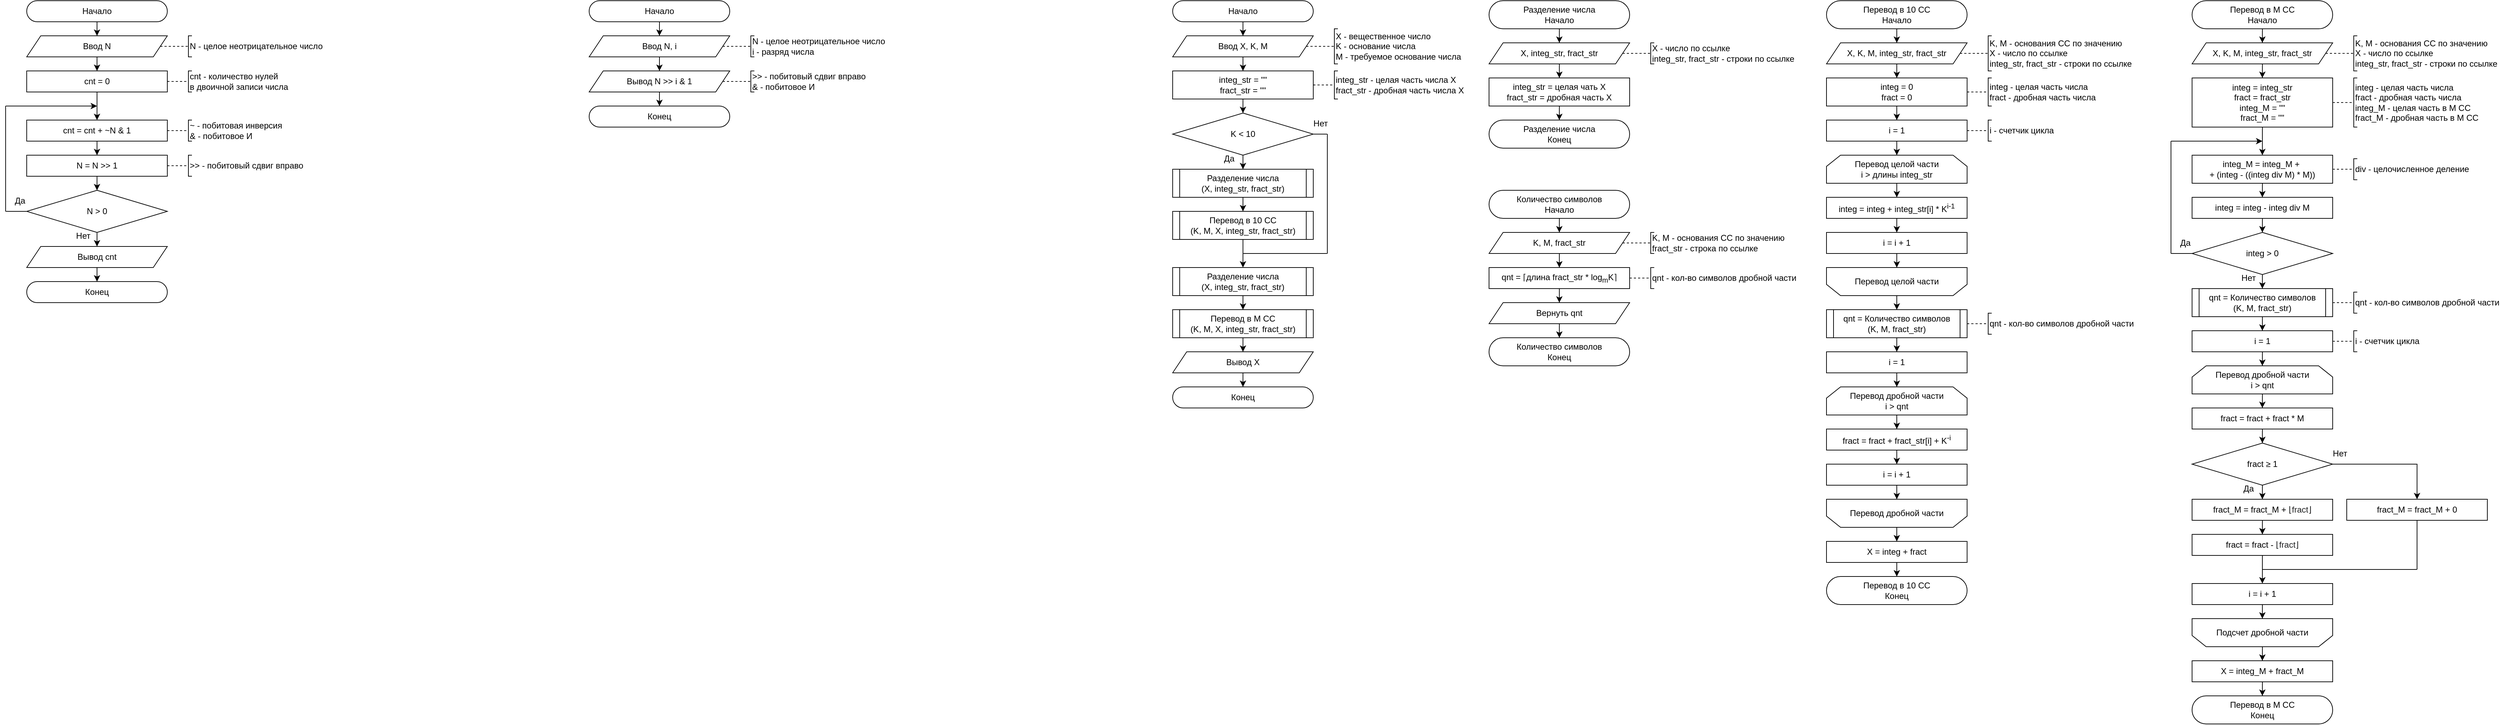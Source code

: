 <mxfile version="24.7.17">
  <diagram name="Страница — 1" id="0r-uDWj5naFaBMZrY44w">
    <mxGraphModel dx="2049" dy="1263" grid="1" gridSize="10" guides="1" tooltips="1" connect="1" arrows="1" fold="1" page="1" pageScale="1" pageWidth="827" pageHeight="1169" math="0" shadow="0">
      <root>
        <mxCell id="0" />
        <mxCell id="1" parent="0" />
        <mxCell id="0PIYKsvlpcpMkLUF_DrQ-5" style="edgeStyle=orthogonalEdgeStyle;rounded=0;orthogonalLoop=1;jettySize=auto;html=1;" parent="1" source="0PIYKsvlpcpMkLUF_DrQ-3" target="0PIYKsvlpcpMkLUF_DrQ-4" edge="1">
          <mxGeometry relative="1" as="geometry" />
        </mxCell>
        <mxCell id="0PIYKsvlpcpMkLUF_DrQ-3" value="Начало" style="rounded=1;whiteSpace=wrap;html=1;arcSize=50;" parent="1" vertex="1">
          <mxGeometry x="40" y="10" width="200" height="30" as="geometry" />
        </mxCell>
        <mxCell id="0PIYKsvlpcpMkLUF_DrQ-9" style="edgeStyle=orthogonalEdgeStyle;rounded=0;orthogonalLoop=1;jettySize=auto;html=1;" parent="1" source="0PIYKsvlpcpMkLUF_DrQ-4" target="0PIYKsvlpcpMkLUF_DrQ-8" edge="1">
          <mxGeometry relative="1" as="geometry" />
        </mxCell>
        <mxCell id="0PIYKsvlpcpMkLUF_DrQ-4" value="Ввод N" style="shape=parallelogram;perimeter=parallelogramPerimeter;whiteSpace=wrap;html=1;fixedSize=1;" parent="1" vertex="1">
          <mxGeometry x="40" y="60" width="200" height="30" as="geometry" />
        </mxCell>
        <mxCell id="0PIYKsvlpcpMkLUF_DrQ-6" value="N - целое неотрицательное число" style="strokeWidth=1;html=1;shape=mxgraph.flowchart.annotation_1;align=left;pointerEvents=1;" parent="1" vertex="1">
          <mxGeometry x="270" y="60" width="5" height="30" as="geometry" />
        </mxCell>
        <mxCell id="0PIYKsvlpcpMkLUF_DrQ-7" value="" style="endArrow=none;html=1;rounded=0;entryX=0;entryY=0.5;entryDx=0;entryDy=0;entryPerimeter=0;exitX=1;exitY=0.5;exitDx=0;exitDy=0;dashed=1;" parent="1" source="0PIYKsvlpcpMkLUF_DrQ-4" target="0PIYKsvlpcpMkLUF_DrQ-6" edge="1">
          <mxGeometry width="50" height="50" relative="1" as="geometry">
            <mxPoint x="240" y="75" as="sourcePoint" />
            <mxPoint x="320" y="65" as="targetPoint" />
          </mxGeometry>
        </mxCell>
        <mxCell id="0PIYKsvlpcpMkLUF_DrQ-13" style="edgeStyle=orthogonalEdgeStyle;rounded=0;orthogonalLoop=1;jettySize=auto;html=1;" parent="1" source="0PIYKsvlpcpMkLUF_DrQ-8" target="0PIYKsvlpcpMkLUF_DrQ-12" edge="1">
          <mxGeometry relative="1" as="geometry" />
        </mxCell>
        <mxCell id="0PIYKsvlpcpMkLUF_DrQ-8" value="cnt = 0" style="rounded=0;whiteSpace=wrap;html=1;" parent="1" vertex="1">
          <mxGeometry x="40" y="110" width="200" height="30" as="geometry" />
        </mxCell>
        <mxCell id="0PIYKsvlpcpMkLUF_DrQ-10" value="cnt - количество нулей&lt;div&gt;&lt;span style=&quot;background-color: initial;&quot;&gt;в&amp;nbsp;&lt;/span&gt;&lt;span style=&quot;background-color: initial;&quot;&gt;двоичной записи числа&lt;/span&gt;&lt;/div&gt;" style="strokeWidth=1;html=1;shape=mxgraph.flowchart.annotation_1;align=left;pointerEvents=1;" parent="1" vertex="1">
          <mxGeometry x="270" y="110" width="5" height="30" as="geometry" />
        </mxCell>
        <mxCell id="0PIYKsvlpcpMkLUF_DrQ-11" value="" style="endArrow=none;html=1;rounded=0;entryX=0;entryY=0.5;entryDx=0;entryDy=0;entryPerimeter=0;exitX=1;exitY=0.5;exitDx=0;exitDy=0;dashed=1;" parent="1" target="0PIYKsvlpcpMkLUF_DrQ-10" edge="1">
          <mxGeometry width="50" height="50" relative="1" as="geometry">
            <mxPoint x="240" y="125" as="sourcePoint" />
            <mxPoint x="320" y="115" as="targetPoint" />
          </mxGeometry>
        </mxCell>
        <mxCell id="0PIYKsvlpcpMkLUF_DrQ-15" style="edgeStyle=orthogonalEdgeStyle;rounded=0;orthogonalLoop=1;jettySize=auto;html=1;" parent="1" source="0PIYKsvlpcpMkLUF_DrQ-12" target="0PIYKsvlpcpMkLUF_DrQ-14" edge="1">
          <mxGeometry relative="1" as="geometry" />
        </mxCell>
        <mxCell id="0PIYKsvlpcpMkLUF_DrQ-12" value="cnt = cnt + ~N &amp;amp; 1" style="rounded=0;whiteSpace=wrap;html=1;" parent="1" vertex="1">
          <mxGeometry x="40" y="180" width="200" height="30" as="geometry" />
        </mxCell>
        <mxCell id="0PIYKsvlpcpMkLUF_DrQ-17" style="edgeStyle=orthogonalEdgeStyle;rounded=0;orthogonalLoop=1;jettySize=auto;html=1;" parent="1" source="0PIYKsvlpcpMkLUF_DrQ-14" target="0PIYKsvlpcpMkLUF_DrQ-16" edge="1">
          <mxGeometry relative="1" as="geometry" />
        </mxCell>
        <mxCell id="0PIYKsvlpcpMkLUF_DrQ-14" value="N = N &amp;gt;&amp;gt; 1" style="rounded=0;whiteSpace=wrap;html=1;" parent="1" vertex="1">
          <mxGeometry x="40" y="230" width="200" height="30" as="geometry" />
        </mxCell>
        <mxCell id="0PIYKsvlpcpMkLUF_DrQ-24" style="edgeStyle=orthogonalEdgeStyle;rounded=0;orthogonalLoop=1;jettySize=auto;html=1;" parent="1" source="0PIYKsvlpcpMkLUF_DrQ-16" target="0PIYKsvlpcpMkLUF_DrQ-22" edge="1">
          <mxGeometry relative="1" as="geometry" />
        </mxCell>
        <mxCell id="0PIYKsvlpcpMkLUF_DrQ-16" value="N &amp;gt; 0" style="rhombus;whiteSpace=wrap;html=1;" parent="1" vertex="1">
          <mxGeometry x="40" y="280" width="200" height="60" as="geometry" />
        </mxCell>
        <mxCell id="0PIYKsvlpcpMkLUF_DrQ-18" value="~ - побитовая инверсия&lt;div&gt;&amp;amp; - побитовое И&lt;/div&gt;" style="strokeWidth=1;html=1;shape=mxgraph.flowchart.annotation_1;align=left;pointerEvents=1;" parent="1" vertex="1">
          <mxGeometry x="270" y="180" width="5" height="30" as="geometry" />
        </mxCell>
        <mxCell id="0PIYKsvlpcpMkLUF_DrQ-19" value="" style="endArrow=none;html=1;rounded=0;entryX=0;entryY=0.5;entryDx=0;entryDy=0;entryPerimeter=0;exitX=1;exitY=0.5;exitDx=0;exitDy=0;dashed=1;" parent="1" target="0PIYKsvlpcpMkLUF_DrQ-18" edge="1">
          <mxGeometry width="50" height="50" relative="1" as="geometry">
            <mxPoint x="240" y="195" as="sourcePoint" />
            <mxPoint x="320" y="185" as="targetPoint" />
          </mxGeometry>
        </mxCell>
        <mxCell id="0PIYKsvlpcpMkLUF_DrQ-20" value="&amp;gt;&amp;gt; - побитовый сдвиг вправо" style="strokeWidth=1;html=1;shape=mxgraph.flowchart.annotation_1;align=left;pointerEvents=1;" parent="1" vertex="1">
          <mxGeometry x="270" y="230" width="5" height="30" as="geometry" />
        </mxCell>
        <mxCell id="0PIYKsvlpcpMkLUF_DrQ-21" value="" style="endArrow=none;html=1;rounded=0;entryX=0;entryY=0.5;entryDx=0;entryDy=0;entryPerimeter=0;exitX=1;exitY=0.5;exitDx=0;exitDy=0;dashed=1;" parent="1" target="0PIYKsvlpcpMkLUF_DrQ-20" edge="1">
          <mxGeometry width="50" height="50" relative="1" as="geometry">
            <mxPoint x="240" y="245" as="sourcePoint" />
            <mxPoint x="320" y="235" as="targetPoint" />
          </mxGeometry>
        </mxCell>
        <mxCell id="0PIYKsvlpcpMkLUF_DrQ-31" style="edgeStyle=orthogonalEdgeStyle;rounded=0;orthogonalLoop=1;jettySize=auto;html=1;" parent="1" source="0PIYKsvlpcpMkLUF_DrQ-22" target="0PIYKsvlpcpMkLUF_DrQ-30" edge="1">
          <mxGeometry relative="1" as="geometry" />
        </mxCell>
        <mxCell id="0PIYKsvlpcpMkLUF_DrQ-22" value="Вывод cnt" style="shape=parallelogram;perimeter=parallelogramPerimeter;whiteSpace=wrap;html=1;fixedSize=1;" parent="1" vertex="1">
          <mxGeometry x="40" y="360" width="200" height="30" as="geometry" />
        </mxCell>
        <mxCell id="0PIYKsvlpcpMkLUF_DrQ-25" value="" style="endArrow=none;html=1;rounded=0;exitX=0;exitY=0.5;exitDx=0;exitDy=0;" parent="1" source="0PIYKsvlpcpMkLUF_DrQ-16" edge="1">
          <mxGeometry width="50" height="50" relative="1" as="geometry">
            <mxPoint x="70" y="360" as="sourcePoint" />
            <mxPoint x="10" y="310" as="targetPoint" />
          </mxGeometry>
        </mxCell>
        <mxCell id="0PIYKsvlpcpMkLUF_DrQ-26" value="" style="endArrow=none;html=1;rounded=0;" parent="1" edge="1">
          <mxGeometry width="50" height="50" relative="1" as="geometry">
            <mxPoint x="10" y="310" as="sourcePoint" />
            <mxPoint x="10" y="160" as="targetPoint" />
          </mxGeometry>
        </mxCell>
        <mxCell id="0PIYKsvlpcpMkLUF_DrQ-27" value="" style="endArrow=classic;html=1;rounded=0;endFill=1;" parent="1" edge="1">
          <mxGeometry width="50" height="50" relative="1" as="geometry">
            <mxPoint x="10" y="160" as="sourcePoint" />
            <mxPoint x="140" y="160" as="targetPoint" />
          </mxGeometry>
        </mxCell>
        <mxCell id="0PIYKsvlpcpMkLUF_DrQ-28" value="Да" style="text;html=1;align=center;verticalAlign=middle;resizable=0;points=[];autosize=1;strokeColor=none;fillColor=none;" parent="1" vertex="1">
          <mxGeometry x="10" y="280" width="40" height="30" as="geometry" />
        </mxCell>
        <mxCell id="0PIYKsvlpcpMkLUF_DrQ-29" value="Нет" style="text;html=1;align=center;verticalAlign=middle;resizable=0;points=[];autosize=1;strokeColor=none;fillColor=none;" parent="1" vertex="1">
          <mxGeometry x="100" y="330" width="40" height="30" as="geometry" />
        </mxCell>
        <mxCell id="0PIYKsvlpcpMkLUF_DrQ-30" value="Конец" style="rounded=1;whiteSpace=wrap;html=1;arcSize=50;" parent="1" vertex="1">
          <mxGeometry x="40" y="410" width="200" height="30" as="geometry" />
        </mxCell>
        <mxCell id="0PIYKsvlpcpMkLUF_DrQ-34" style="edgeStyle=orthogonalEdgeStyle;rounded=0;orthogonalLoop=1;jettySize=auto;html=1;" parent="1" source="0PIYKsvlpcpMkLUF_DrQ-32" target="0PIYKsvlpcpMkLUF_DrQ-33" edge="1">
          <mxGeometry relative="1" as="geometry" />
        </mxCell>
        <mxCell id="0PIYKsvlpcpMkLUF_DrQ-32" value="Начало" style="rounded=1;whiteSpace=wrap;html=1;arcSize=50;" parent="1" vertex="1">
          <mxGeometry x="840" y="10" width="200" height="30" as="geometry" />
        </mxCell>
        <mxCell id="0PIYKsvlpcpMkLUF_DrQ-38" style="edgeStyle=orthogonalEdgeStyle;rounded=0;orthogonalLoop=1;jettySize=auto;html=1;" parent="1" source="0PIYKsvlpcpMkLUF_DrQ-33" target="0PIYKsvlpcpMkLUF_DrQ-37" edge="1">
          <mxGeometry relative="1" as="geometry" />
        </mxCell>
        <mxCell id="0PIYKsvlpcpMkLUF_DrQ-33" value="Ввод N, i" style="shape=parallelogram;perimeter=parallelogramPerimeter;whiteSpace=wrap;html=1;fixedSize=1;" parent="1" vertex="1">
          <mxGeometry x="840" y="60" width="200" height="30" as="geometry" />
        </mxCell>
        <mxCell id="0PIYKsvlpcpMkLUF_DrQ-35" value="N - целое неотрицательное число&lt;div&gt;i - разряд числа&lt;/div&gt;" style="strokeWidth=1;html=1;shape=mxgraph.flowchart.annotation_1;align=left;pointerEvents=1;" parent="1" vertex="1">
          <mxGeometry x="1070" y="60" width="5" height="30" as="geometry" />
        </mxCell>
        <mxCell id="0PIYKsvlpcpMkLUF_DrQ-36" value="" style="endArrow=none;html=1;rounded=0;entryX=0;entryY=0.5;entryDx=0;entryDy=0;entryPerimeter=0;exitX=1;exitY=0.5;exitDx=0;exitDy=0;dashed=1;" parent="1" source="0PIYKsvlpcpMkLUF_DrQ-33" target="0PIYKsvlpcpMkLUF_DrQ-35" edge="1">
          <mxGeometry width="50" height="50" relative="1" as="geometry">
            <mxPoint x="1040" y="75" as="sourcePoint" />
            <mxPoint x="1120" y="65" as="targetPoint" />
          </mxGeometry>
        </mxCell>
        <mxCell id="0PIYKsvlpcpMkLUF_DrQ-42" style="edgeStyle=orthogonalEdgeStyle;rounded=0;orthogonalLoop=1;jettySize=auto;html=1;" parent="1" source="0PIYKsvlpcpMkLUF_DrQ-37" target="0PIYKsvlpcpMkLUF_DrQ-41" edge="1">
          <mxGeometry relative="1" as="geometry" />
        </mxCell>
        <mxCell id="0PIYKsvlpcpMkLUF_DrQ-37" value="Вывод N &amp;gt;&amp;gt; i &amp;amp; 1" style="shape=parallelogram;perimeter=parallelogramPerimeter;whiteSpace=wrap;html=1;fixedSize=1;" parent="1" vertex="1">
          <mxGeometry x="840" y="110" width="200" height="30" as="geometry" />
        </mxCell>
        <mxCell id="0PIYKsvlpcpMkLUF_DrQ-39" value="&amp;gt;&amp;gt; - побитовый сдвиг вправо&lt;div&gt;&amp;amp; - побитовое И&lt;/div&gt;" style="strokeWidth=1;html=1;shape=mxgraph.flowchart.annotation_1;align=left;pointerEvents=1;" parent="1" vertex="1">
          <mxGeometry x="1070" y="110" width="5" height="30" as="geometry" />
        </mxCell>
        <mxCell id="0PIYKsvlpcpMkLUF_DrQ-40" value="" style="endArrow=none;html=1;rounded=0;entryX=0;entryY=0.5;entryDx=0;entryDy=0;entryPerimeter=0;exitX=1;exitY=0.5;exitDx=0;exitDy=0;dashed=1;" parent="1" source="0PIYKsvlpcpMkLUF_DrQ-37" target="0PIYKsvlpcpMkLUF_DrQ-39" edge="1">
          <mxGeometry width="50" height="50" relative="1" as="geometry">
            <mxPoint x="1040" y="125" as="sourcePoint" />
            <mxPoint x="1120" y="115" as="targetPoint" />
          </mxGeometry>
        </mxCell>
        <mxCell id="0PIYKsvlpcpMkLUF_DrQ-41" value="Конец" style="rounded=1;whiteSpace=wrap;html=1;arcSize=50;" parent="1" vertex="1">
          <mxGeometry x="840" y="160" width="200" height="30" as="geometry" />
        </mxCell>
        <mxCell id="QRgRdvfumDXeCR43OANY-4" style="edgeStyle=orthogonalEdgeStyle;rounded=0;orthogonalLoop=1;jettySize=auto;html=1;" parent="1" source="QRgRdvfumDXeCR43OANY-2" target="QRgRdvfumDXeCR43OANY-3" edge="1">
          <mxGeometry relative="1" as="geometry" />
        </mxCell>
        <mxCell id="QRgRdvfumDXeCR43OANY-2" value="Начало" style="rounded=1;whiteSpace=wrap;html=1;arcSize=50;" parent="1" vertex="1">
          <mxGeometry x="1670" y="10" width="200" height="30" as="geometry" />
        </mxCell>
        <mxCell id="7eaYVUBLgW3-KrbZc2Iw-20" style="edgeStyle=orthogonalEdgeStyle;rounded=0;orthogonalLoop=1;jettySize=auto;html=1;" parent="1" source="QRgRdvfumDXeCR43OANY-3" target="7eaYVUBLgW3-KrbZc2Iw-18" edge="1">
          <mxGeometry relative="1" as="geometry" />
        </mxCell>
        <mxCell id="QRgRdvfumDXeCR43OANY-3" value="Ввод X, K, M" style="shape=parallelogram;perimeter=parallelogramPerimeter;whiteSpace=wrap;html=1;fixedSize=1;" parent="1" vertex="1">
          <mxGeometry x="1670" y="60" width="200" height="30" as="geometry" />
        </mxCell>
        <mxCell id="QRgRdvfumDXeCR43OANY-5" value="X - вещественное число&lt;div&gt;K - основание числа&lt;/div&gt;&lt;div&gt;M - требуемое основание числа&lt;/div&gt;" style="strokeWidth=1;html=1;shape=mxgraph.flowchart.annotation_1;align=left;pointerEvents=1;" parent="1" vertex="1">
          <mxGeometry x="1900" y="50" width="5" height="50" as="geometry" />
        </mxCell>
        <mxCell id="QRgRdvfumDXeCR43OANY-6" value="" style="endArrow=none;html=1;rounded=0;entryX=0;entryY=0.5;entryDx=0;entryDy=0;entryPerimeter=0;dashed=1;" parent="1" source="QRgRdvfumDXeCR43OANY-3" target="QRgRdvfumDXeCR43OANY-5" edge="1">
          <mxGeometry width="50" height="50" relative="1" as="geometry">
            <mxPoint x="1870" y="75" as="sourcePoint" />
            <mxPoint x="1950" y="65" as="targetPoint" />
          </mxGeometry>
        </mxCell>
        <mxCell id="7eaYVUBLgW3-KrbZc2Iw-4" style="edgeStyle=orthogonalEdgeStyle;rounded=0;orthogonalLoop=1;jettySize=auto;html=1;" parent="1" source="7eaYVUBLgW3-KrbZc2Iw-1" target="7eaYVUBLgW3-KrbZc2Iw-2" edge="1">
          <mxGeometry relative="1" as="geometry" />
        </mxCell>
        <mxCell id="7eaYVUBLgW3-KrbZc2Iw-1" value="&lt;div&gt;Разделение числа&lt;/div&gt;Начало" style="rounded=1;whiteSpace=wrap;html=1;arcSize=50;" parent="1" vertex="1">
          <mxGeometry x="2120" y="10" width="200" height="40" as="geometry" />
        </mxCell>
        <mxCell id="7eaYVUBLgW3-KrbZc2Iw-8" style="edgeStyle=orthogonalEdgeStyle;rounded=0;orthogonalLoop=1;jettySize=auto;html=1;" parent="1" source="7eaYVUBLgW3-KrbZc2Iw-2" target="7eaYVUBLgW3-KrbZc2Iw-7" edge="1">
          <mxGeometry relative="1" as="geometry" />
        </mxCell>
        <mxCell id="7eaYVUBLgW3-KrbZc2Iw-2" value="X, integ_str, fract_str" style="shape=parallelogram;perimeter=parallelogramPerimeter;whiteSpace=wrap;html=1;fixedSize=1;" parent="1" vertex="1">
          <mxGeometry x="2120" y="70" width="200" height="30" as="geometry" />
        </mxCell>
        <mxCell id="7eaYVUBLgW3-KrbZc2Iw-5" value="X - число по ссылке&amp;nbsp;&lt;div&gt;integ_str, fract_str - строки по ссылке&lt;/div&gt;" style="strokeWidth=1;html=1;shape=mxgraph.flowchart.annotation_1;align=left;pointerEvents=1;" parent="1" vertex="1">
          <mxGeometry x="2350" y="70" width="5" height="30" as="geometry" />
        </mxCell>
        <mxCell id="7eaYVUBLgW3-KrbZc2Iw-6" value="" style="endArrow=none;html=1;rounded=0;entryX=0;entryY=0.5;entryDx=0;entryDy=0;entryPerimeter=0;dashed=1;" parent="1" source="7eaYVUBLgW3-KrbZc2Iw-2" target="7eaYVUBLgW3-KrbZc2Iw-5" edge="1">
          <mxGeometry width="50" height="50" relative="1" as="geometry">
            <mxPoint x="2320" y="85" as="sourcePoint" />
            <mxPoint x="2400" y="75" as="targetPoint" />
          </mxGeometry>
        </mxCell>
        <mxCell id="7eaYVUBLgW3-KrbZc2Iw-10" style="edgeStyle=orthogonalEdgeStyle;rounded=0;orthogonalLoop=1;jettySize=auto;html=1;" parent="1" source="7eaYVUBLgW3-KrbZc2Iw-7" target="7eaYVUBLgW3-KrbZc2Iw-9" edge="1">
          <mxGeometry relative="1" as="geometry" />
        </mxCell>
        <mxCell id="7eaYVUBLgW3-KrbZc2Iw-7" value="integ_str = целая чать X&lt;div&gt;fract_str = дробная часть X&lt;/div&gt;" style="rounded=0;whiteSpace=wrap;html=1;" parent="1" vertex="1">
          <mxGeometry x="2120" y="120" width="200" height="40" as="geometry" />
        </mxCell>
        <mxCell id="7eaYVUBLgW3-KrbZc2Iw-9" value="&lt;div&gt;Разделение числа&lt;/div&gt;Конец" style="rounded=1;whiteSpace=wrap;html=1;arcSize=50;" parent="1" vertex="1">
          <mxGeometry x="2120" y="180" width="200" height="40" as="geometry" />
        </mxCell>
        <mxCell id="7eaYVUBLgW3-KrbZc2Iw-14" style="edgeStyle=orthogonalEdgeStyle;rounded=0;orthogonalLoop=1;jettySize=auto;html=1;" parent="1" source="7eaYVUBLgW3-KrbZc2Iw-11" target="7eaYVUBLgW3-KrbZc2Iw-13" edge="1">
          <mxGeometry relative="1" as="geometry" />
        </mxCell>
        <mxCell id="7eaYVUBLgW3-KrbZc2Iw-11" value="K &amp;lt; 10" style="rhombus;whiteSpace=wrap;html=1;" parent="1" vertex="1">
          <mxGeometry x="1670" y="170" width="200" height="60" as="geometry" />
        </mxCell>
        <mxCell id="7eaYVUBLgW3-KrbZc2Iw-31" style="edgeStyle=orthogonalEdgeStyle;rounded=0;orthogonalLoop=1;jettySize=auto;html=1;" parent="1" source="7eaYVUBLgW3-KrbZc2Iw-13" target="7eaYVUBLgW3-KrbZc2Iw-28" edge="1">
          <mxGeometry relative="1" as="geometry" />
        </mxCell>
        <mxCell id="7eaYVUBLgW3-KrbZc2Iw-13" value="Разделение числа&lt;div&gt;(X, integ_str, fract_str)&lt;/div&gt;" style="rounded=0;whiteSpace=wrap;html=1;" parent="1" vertex="1">
          <mxGeometry x="1670" y="250" width="200" height="40" as="geometry" />
        </mxCell>
        <mxCell id="7eaYVUBLgW3-KrbZc2Iw-15" value="Да" style="text;html=1;align=center;verticalAlign=middle;resizable=0;points=[];autosize=1;strokeColor=none;fillColor=none;" parent="1" vertex="1">
          <mxGeometry x="1730" y="220" width="40" height="30" as="geometry" />
        </mxCell>
        <mxCell id="7eaYVUBLgW3-KrbZc2Iw-16" value="" style="endArrow=none;html=1;rounded=0;entryX=0.051;entryY=0.009;entryDx=0;entryDy=0;entryPerimeter=0;exitX=0.051;exitY=1.011;exitDx=0;exitDy=0;exitPerimeter=0;" parent="1" edge="1">
          <mxGeometry width="50" height="50" relative="1" as="geometry">
            <mxPoint x="1680" y="290" as="sourcePoint" />
            <mxPoint x="1680" y="250" as="targetPoint" />
          </mxGeometry>
        </mxCell>
        <mxCell id="7eaYVUBLgW3-KrbZc2Iw-17" value="" style="endArrow=none;html=1;rounded=0;entryX=0.051;entryY=0.009;entryDx=0;entryDy=0;entryPerimeter=0;exitX=0.051;exitY=1.011;exitDx=0;exitDy=0;exitPerimeter=0;" parent="1" edge="1">
          <mxGeometry width="50" height="50" relative="1" as="geometry">
            <mxPoint x="1860" y="290" as="sourcePoint" />
            <mxPoint x="1860" y="250" as="targetPoint" />
          </mxGeometry>
        </mxCell>
        <mxCell id="7eaYVUBLgW3-KrbZc2Iw-19" style="edgeStyle=orthogonalEdgeStyle;rounded=0;orthogonalLoop=1;jettySize=auto;html=1;" parent="1" source="7eaYVUBLgW3-KrbZc2Iw-18" target="7eaYVUBLgW3-KrbZc2Iw-11" edge="1">
          <mxGeometry relative="1" as="geometry" />
        </mxCell>
        <mxCell id="7eaYVUBLgW3-KrbZc2Iw-18" value="integ_str = &quot;&quot;&lt;div&gt;fract_str = &quot;&quot;&lt;/div&gt;" style="rounded=0;whiteSpace=wrap;html=1;" parent="1" vertex="1">
          <mxGeometry x="1670" y="110" width="200" height="40" as="geometry" />
        </mxCell>
        <mxCell id="7eaYVUBLgW3-KrbZc2Iw-21" value="integ_str - целая часть числа X&lt;div&gt;fract_str - дробная часть числа X&lt;/div&gt;" style="strokeWidth=1;html=1;shape=mxgraph.flowchart.annotation_1;align=left;pointerEvents=1;" parent="1" vertex="1">
          <mxGeometry x="1900" y="110" width="5" height="40" as="geometry" />
        </mxCell>
        <mxCell id="7eaYVUBLgW3-KrbZc2Iw-22" value="" style="endArrow=none;html=1;rounded=0;entryX=0;entryY=0.5;entryDx=0;entryDy=0;entryPerimeter=0;exitX=1;exitY=0.5;exitDx=0;exitDy=0;dashed=1;" parent="1" target="7eaYVUBLgW3-KrbZc2Iw-21" edge="1">
          <mxGeometry width="50" height="50" relative="1" as="geometry">
            <mxPoint x="1870" y="130" as="sourcePoint" />
            <mxPoint x="1950" y="120" as="targetPoint" />
          </mxGeometry>
        </mxCell>
        <mxCell id="7eaYVUBLgW3-KrbZc2Iw-42" style="edgeStyle=orthogonalEdgeStyle;rounded=0;orthogonalLoop=1;jettySize=auto;html=1;" parent="1" source="7eaYVUBLgW3-KrbZc2Iw-28" target="7eaYVUBLgW3-KrbZc2Iw-36" edge="1">
          <mxGeometry relative="1" as="geometry" />
        </mxCell>
        <mxCell id="7eaYVUBLgW3-KrbZc2Iw-28" value="Перевод в 10 СС&lt;div&gt;(K, M, X, integ_str, fract_str)&lt;/div&gt;" style="rounded=0;whiteSpace=wrap;html=1;" parent="1" vertex="1">
          <mxGeometry x="1670" y="310" width="200" height="40" as="geometry" />
        </mxCell>
        <mxCell id="7eaYVUBLgW3-KrbZc2Iw-29" value="" style="endArrow=none;html=1;rounded=0;entryX=0.051;entryY=0.009;entryDx=0;entryDy=0;entryPerimeter=0;exitX=0.051;exitY=1.011;exitDx=0;exitDy=0;exitPerimeter=0;" parent="1" edge="1">
          <mxGeometry width="50" height="50" relative="1" as="geometry">
            <mxPoint x="1680" y="350" as="sourcePoint" />
            <mxPoint x="1680" y="310" as="targetPoint" />
          </mxGeometry>
        </mxCell>
        <mxCell id="7eaYVUBLgW3-KrbZc2Iw-30" value="" style="endArrow=none;html=1;rounded=0;entryX=0.051;entryY=0.009;entryDx=0;entryDy=0;entryPerimeter=0;exitX=0.051;exitY=1.011;exitDx=0;exitDy=0;exitPerimeter=0;" parent="1" edge="1">
          <mxGeometry width="50" height="50" relative="1" as="geometry">
            <mxPoint x="1860" y="350" as="sourcePoint" />
            <mxPoint x="1860" y="310" as="targetPoint" />
          </mxGeometry>
        </mxCell>
        <mxCell id="7eaYVUBLgW3-KrbZc2Iw-35" style="edgeStyle=orthogonalEdgeStyle;rounded=0;orthogonalLoop=1;jettySize=auto;html=1;" parent="1" source="7eaYVUBLgW3-KrbZc2Iw-36" target="7eaYVUBLgW3-KrbZc2Iw-39" edge="1">
          <mxGeometry relative="1" as="geometry" />
        </mxCell>
        <mxCell id="7eaYVUBLgW3-KrbZc2Iw-36" value="Разделение числа&lt;div&gt;(X, integ_str, fract_str)&lt;/div&gt;" style="rounded=0;whiteSpace=wrap;html=1;" parent="1" vertex="1">
          <mxGeometry x="1670" y="390" width="200" height="40" as="geometry" />
        </mxCell>
        <mxCell id="7eaYVUBLgW3-KrbZc2Iw-37" value="" style="endArrow=none;html=1;rounded=0;entryX=0.051;entryY=0.009;entryDx=0;entryDy=0;entryPerimeter=0;exitX=0.051;exitY=1.011;exitDx=0;exitDy=0;exitPerimeter=0;" parent="1" edge="1">
          <mxGeometry width="50" height="50" relative="1" as="geometry">
            <mxPoint x="1680" y="430" as="sourcePoint" />
            <mxPoint x="1680" y="390" as="targetPoint" />
          </mxGeometry>
        </mxCell>
        <mxCell id="7eaYVUBLgW3-KrbZc2Iw-38" value="" style="endArrow=none;html=1;rounded=0;entryX=0.051;entryY=0.009;entryDx=0;entryDy=0;entryPerimeter=0;exitX=0.051;exitY=1.011;exitDx=0;exitDy=0;exitPerimeter=0;" parent="1" edge="1">
          <mxGeometry width="50" height="50" relative="1" as="geometry">
            <mxPoint x="1860" y="430" as="sourcePoint" />
            <mxPoint x="1860" y="390" as="targetPoint" />
          </mxGeometry>
        </mxCell>
        <mxCell id="7eaYVUBLgW3-KrbZc2Iw-44" style="edgeStyle=orthogonalEdgeStyle;rounded=0;orthogonalLoop=1;jettySize=auto;html=1;" parent="1" source="7eaYVUBLgW3-KrbZc2Iw-39" target="7eaYVUBLgW3-KrbZc2Iw-43" edge="1">
          <mxGeometry relative="1" as="geometry" />
        </mxCell>
        <mxCell id="7eaYVUBLgW3-KrbZc2Iw-39" value="Перевод в M СС&lt;div&gt;(K, M, X, integ_str, fract_str)&lt;/div&gt;" style="rounded=0;whiteSpace=wrap;html=1;" parent="1" vertex="1">
          <mxGeometry x="1670" y="450" width="200" height="40" as="geometry" />
        </mxCell>
        <mxCell id="7eaYVUBLgW3-KrbZc2Iw-40" value="" style="endArrow=none;html=1;rounded=0;entryX=0.051;entryY=0.009;entryDx=0;entryDy=0;entryPerimeter=0;exitX=0.051;exitY=1.011;exitDx=0;exitDy=0;exitPerimeter=0;" parent="1" edge="1">
          <mxGeometry width="50" height="50" relative="1" as="geometry">
            <mxPoint x="1680" y="490" as="sourcePoint" />
            <mxPoint x="1680" y="450" as="targetPoint" />
          </mxGeometry>
        </mxCell>
        <mxCell id="7eaYVUBLgW3-KrbZc2Iw-41" value="" style="endArrow=none;html=1;rounded=0;entryX=0.051;entryY=0.009;entryDx=0;entryDy=0;entryPerimeter=0;exitX=0.051;exitY=1.011;exitDx=0;exitDy=0;exitPerimeter=0;" parent="1" edge="1">
          <mxGeometry width="50" height="50" relative="1" as="geometry">
            <mxPoint x="1860" y="490" as="sourcePoint" />
            <mxPoint x="1860" y="450" as="targetPoint" />
          </mxGeometry>
        </mxCell>
        <mxCell id="7eaYVUBLgW3-KrbZc2Iw-46" style="edgeStyle=orthogonalEdgeStyle;rounded=0;orthogonalLoop=1;jettySize=auto;html=1;" parent="1" source="7eaYVUBLgW3-KrbZc2Iw-43" target="7eaYVUBLgW3-KrbZc2Iw-45" edge="1">
          <mxGeometry relative="1" as="geometry" />
        </mxCell>
        <mxCell id="7eaYVUBLgW3-KrbZc2Iw-43" value="Вывод X" style="shape=parallelogram;perimeter=parallelogramPerimeter;whiteSpace=wrap;html=1;fixedSize=1;" parent="1" vertex="1">
          <mxGeometry x="1670" y="510" width="200" height="30" as="geometry" />
        </mxCell>
        <mxCell id="7eaYVUBLgW3-KrbZc2Iw-45" value="Конец" style="rounded=1;whiteSpace=wrap;html=1;arcSize=50;" parent="1" vertex="1">
          <mxGeometry x="1670" y="560" width="200" height="30" as="geometry" />
        </mxCell>
        <mxCell id="7eaYVUBLgW3-KrbZc2Iw-47" value="" style="endArrow=none;html=1;rounded=0;entryX=1;entryY=0.5;entryDx=0;entryDy=0;" parent="1" target="7eaYVUBLgW3-KrbZc2Iw-11" edge="1">
          <mxGeometry width="50" height="50" relative="1" as="geometry">
            <mxPoint x="1890" y="200" as="sourcePoint" />
            <mxPoint x="1830" y="250" as="targetPoint" />
          </mxGeometry>
        </mxCell>
        <mxCell id="7eaYVUBLgW3-KrbZc2Iw-48" value="" style="endArrow=none;html=1;rounded=0;" parent="1" edge="1">
          <mxGeometry width="50" height="50" relative="1" as="geometry">
            <mxPoint x="1770" y="370" as="sourcePoint" />
            <mxPoint x="1890" y="370" as="targetPoint" />
          </mxGeometry>
        </mxCell>
        <mxCell id="7eaYVUBLgW3-KrbZc2Iw-49" value="" style="endArrow=none;html=1;rounded=0;" parent="1" edge="1">
          <mxGeometry width="50" height="50" relative="1" as="geometry">
            <mxPoint x="1890" y="370" as="sourcePoint" />
            <mxPoint x="1890" y="200" as="targetPoint" />
          </mxGeometry>
        </mxCell>
        <mxCell id="7eaYVUBLgW3-KrbZc2Iw-50" value="Нет" style="text;html=1;align=center;verticalAlign=middle;resizable=0;points=[];autosize=1;strokeColor=none;fillColor=none;" parent="1" vertex="1">
          <mxGeometry x="1860" y="170" width="40" height="30" as="geometry" />
        </mxCell>
        <mxCell id="7eaYVUBLgW3-KrbZc2Iw-53" style="edgeStyle=orthogonalEdgeStyle;rounded=0;orthogonalLoop=1;jettySize=auto;html=1;" parent="1" source="7eaYVUBLgW3-KrbZc2Iw-51" target="7eaYVUBLgW3-KrbZc2Iw-52" edge="1">
          <mxGeometry relative="1" as="geometry" />
        </mxCell>
        <mxCell id="7eaYVUBLgW3-KrbZc2Iw-51" value="Перевод в 10 СС&lt;div&gt;Начало&lt;/div&gt;" style="rounded=1;whiteSpace=wrap;html=1;arcSize=50;" parent="1" vertex="1">
          <mxGeometry x="2600" y="10" width="200" height="40" as="geometry" />
        </mxCell>
        <mxCell id="7eaYVUBLgW3-KrbZc2Iw-57" style="edgeStyle=orthogonalEdgeStyle;rounded=0;orthogonalLoop=1;jettySize=auto;html=1;" parent="1" source="7eaYVUBLgW3-KrbZc2Iw-52" target="7eaYVUBLgW3-KrbZc2Iw-56" edge="1">
          <mxGeometry relative="1" as="geometry" />
        </mxCell>
        <mxCell id="7eaYVUBLgW3-KrbZc2Iw-52" value="X, K, M, integ_str, fract_str" style="shape=parallelogram;perimeter=parallelogramPerimeter;whiteSpace=wrap;html=1;fixedSize=1;" parent="1" vertex="1">
          <mxGeometry x="2600" y="70" width="200" height="30" as="geometry" />
        </mxCell>
        <mxCell id="7eaYVUBLgW3-KrbZc2Iw-54" value="&lt;div&gt;K, M - основания CC по значению&lt;/div&gt;X - число по ссылке&amp;nbsp;&lt;div&gt;integ_str, fract_str - строки по ссылке&lt;/div&gt;" style="strokeWidth=1;html=1;shape=mxgraph.flowchart.annotation_1;align=left;pointerEvents=1;" parent="1" vertex="1">
          <mxGeometry x="2830" y="60" width="5" height="50" as="geometry" />
        </mxCell>
        <mxCell id="7eaYVUBLgW3-KrbZc2Iw-55" value="" style="endArrow=none;html=1;rounded=0;entryX=0;entryY=0.5;entryDx=0;entryDy=0;entryPerimeter=0;dashed=1;" parent="1" target="7eaYVUBLgW3-KrbZc2Iw-54" edge="1">
          <mxGeometry width="50" height="50" relative="1" as="geometry">
            <mxPoint x="2790" y="85" as="sourcePoint" />
            <mxPoint x="2880" y="75" as="targetPoint" />
          </mxGeometry>
        </mxCell>
        <mxCell id="yPc-qp93GkZ9Td4mDWFW-43" style="edgeStyle=orthogonalEdgeStyle;rounded=0;orthogonalLoop=1;jettySize=auto;html=1;" edge="1" parent="1" source="7eaYVUBLgW3-KrbZc2Iw-56" target="yPc-qp93GkZ9Td4mDWFW-1">
          <mxGeometry relative="1" as="geometry" />
        </mxCell>
        <mxCell id="7eaYVUBLgW3-KrbZc2Iw-56" value="integ = 0&lt;div&gt;fract = 0&lt;/div&gt;" style="rounded=0;whiteSpace=wrap;html=1;" parent="1" vertex="1">
          <mxGeometry x="2600" y="120" width="200" height="40" as="geometry" />
        </mxCell>
        <mxCell id="7eaYVUBLgW3-KrbZc2Iw-58" value="integ - целая часть числа&lt;div&gt;fract - дробная часть числа&lt;/div&gt;" style="strokeWidth=1;html=1;shape=mxgraph.flowchart.annotation_1;align=left;pointerEvents=1;" parent="1" vertex="1">
          <mxGeometry x="2830" y="120" width="5" height="40" as="geometry" />
        </mxCell>
        <mxCell id="7eaYVUBLgW3-KrbZc2Iw-59" value="" style="endArrow=none;html=1;rounded=0;entryX=0;entryY=0.5;entryDx=0;entryDy=0;entryPerimeter=0;exitX=1;exitY=0.5;exitDx=0;exitDy=0;dashed=1;" parent="1" target="7eaYVUBLgW3-KrbZc2Iw-58" edge="1">
          <mxGeometry width="50" height="50" relative="1" as="geometry">
            <mxPoint x="2800" y="140" as="sourcePoint" />
            <mxPoint x="2880" y="130" as="targetPoint" />
          </mxGeometry>
        </mxCell>
        <mxCell id="yPc-qp93GkZ9Td4mDWFW-7" style="edgeStyle=orthogonalEdgeStyle;rounded=0;orthogonalLoop=1;jettySize=auto;html=1;" edge="1" parent="1" source="7eaYVUBLgW3-KrbZc2Iw-60" target="yPc-qp93GkZ9Td4mDWFW-6">
          <mxGeometry relative="1" as="geometry" />
        </mxCell>
        <mxCell id="7eaYVUBLgW3-KrbZc2Iw-60" value="Перевод целой части&lt;div&gt;i &amp;gt; длины integ_str&lt;/div&gt;" style="shape=loopLimit;whiteSpace=wrap;html=1;" parent="1" vertex="1">
          <mxGeometry x="2600" y="230" width="200" height="40" as="geometry" />
        </mxCell>
        <mxCell id="yPc-qp93GkZ9Td4mDWFW-2" style="edgeStyle=orthogonalEdgeStyle;rounded=0;orthogonalLoop=1;jettySize=auto;html=1;" edge="1" parent="1" source="yPc-qp93GkZ9Td4mDWFW-1" target="7eaYVUBLgW3-KrbZc2Iw-60">
          <mxGeometry relative="1" as="geometry" />
        </mxCell>
        <mxCell id="yPc-qp93GkZ9Td4mDWFW-1" value="i = 1" style="rounded=0;whiteSpace=wrap;html=1;" vertex="1" parent="1">
          <mxGeometry x="2600" y="180" width="200" height="30" as="geometry" />
        </mxCell>
        <mxCell id="yPc-qp93GkZ9Td4mDWFW-4" value="i - счетчик цикла" style="strokeWidth=1;html=1;shape=mxgraph.flowchart.annotation_1;align=left;pointerEvents=1;" vertex="1" parent="1">
          <mxGeometry x="2830" y="180" width="5" height="30" as="geometry" />
        </mxCell>
        <mxCell id="yPc-qp93GkZ9Td4mDWFW-5" value="" style="endArrow=none;html=1;rounded=0;entryX=0;entryY=0.5;entryDx=0;entryDy=0;entryPerimeter=0;exitX=1;exitY=0.5;exitDx=0;exitDy=0;dashed=1;" edge="1" target="yPc-qp93GkZ9Td4mDWFW-4" parent="1">
          <mxGeometry width="50" height="50" relative="1" as="geometry">
            <mxPoint x="2800" y="195" as="sourcePoint" />
            <mxPoint x="2880" y="185" as="targetPoint" />
          </mxGeometry>
        </mxCell>
        <mxCell id="yPc-qp93GkZ9Td4mDWFW-9" style="edgeStyle=orthogonalEdgeStyle;rounded=0;orthogonalLoop=1;jettySize=auto;html=1;" edge="1" parent="1" source="yPc-qp93GkZ9Td4mDWFW-6" target="yPc-qp93GkZ9Td4mDWFW-8">
          <mxGeometry relative="1" as="geometry" />
        </mxCell>
        <mxCell id="yPc-qp93GkZ9Td4mDWFW-6" value="integ = integ + integ_str[i] * K&lt;sup&gt;i-1&lt;/sup&gt;" style="rounded=0;whiteSpace=wrap;html=1;" vertex="1" parent="1">
          <mxGeometry x="2600" y="290" width="200" height="30" as="geometry" />
        </mxCell>
        <mxCell id="yPc-qp93GkZ9Td4mDWFW-11" style="edgeStyle=orthogonalEdgeStyle;rounded=0;orthogonalLoop=1;jettySize=auto;html=1;" edge="1" parent="1" source="yPc-qp93GkZ9Td4mDWFW-8" target="yPc-qp93GkZ9Td4mDWFW-10">
          <mxGeometry relative="1" as="geometry" />
        </mxCell>
        <mxCell id="yPc-qp93GkZ9Td4mDWFW-8" value="i = i + 1" style="rounded=0;whiteSpace=wrap;html=1;" vertex="1" parent="1">
          <mxGeometry x="2600" y="340" width="200" height="30" as="geometry" />
        </mxCell>
        <mxCell id="yPc-qp93GkZ9Td4mDWFW-44" style="edgeStyle=orthogonalEdgeStyle;rounded=0;orthogonalLoop=1;jettySize=auto;html=1;" edge="1" parent="1" source="yPc-qp93GkZ9Td4mDWFW-10" target="yPc-qp93GkZ9Td4mDWFW-37">
          <mxGeometry relative="1" as="geometry" />
        </mxCell>
        <mxCell id="yPc-qp93GkZ9Td4mDWFW-10" value="Перевод целой части" style="shape=loopLimit;whiteSpace=wrap;html=1;direction=west;" vertex="1" parent="1">
          <mxGeometry x="2600" y="390" width="200" height="40" as="geometry" />
        </mxCell>
        <mxCell id="yPc-qp93GkZ9Td4mDWFW-12" style="edgeStyle=orthogonalEdgeStyle;rounded=0;orthogonalLoop=1;jettySize=auto;html=1;" edge="1" parent="1" source="yPc-qp93GkZ9Td4mDWFW-13" target="yPc-qp93GkZ9Td4mDWFW-19">
          <mxGeometry relative="1" as="geometry" />
        </mxCell>
        <mxCell id="yPc-qp93GkZ9Td4mDWFW-13" value="Перевод дробной части&lt;div&gt;i &amp;gt; qnt&lt;/div&gt;" style="shape=loopLimit;whiteSpace=wrap;html=1;" vertex="1" parent="1">
          <mxGeometry x="2600" y="560" width="200" height="40" as="geometry" />
        </mxCell>
        <mxCell id="yPc-qp93GkZ9Td4mDWFW-125" style="edgeStyle=orthogonalEdgeStyle;rounded=0;orthogonalLoop=1;jettySize=auto;html=1;" edge="1" parent="1" source="yPc-qp93GkZ9Td4mDWFW-15" target="yPc-qp93GkZ9Td4mDWFW-13">
          <mxGeometry relative="1" as="geometry" />
        </mxCell>
        <mxCell id="yPc-qp93GkZ9Td4mDWFW-15" value="i = 1" style="rounded=0;whiteSpace=wrap;html=1;" vertex="1" parent="1">
          <mxGeometry x="2600" y="510" width="200" height="30" as="geometry" />
        </mxCell>
        <mxCell id="yPc-qp93GkZ9Td4mDWFW-18" style="edgeStyle=orthogonalEdgeStyle;rounded=0;orthogonalLoop=1;jettySize=auto;html=1;" edge="1" parent="1" source="yPc-qp93GkZ9Td4mDWFW-19" target="yPc-qp93GkZ9Td4mDWFW-21">
          <mxGeometry relative="1" as="geometry" />
        </mxCell>
        <mxCell id="yPc-qp93GkZ9Td4mDWFW-19" value="fract = fract + fract_str[i] + K&lt;sup&gt;-i&lt;/sup&gt;" style="rounded=0;whiteSpace=wrap;html=1;" vertex="1" parent="1">
          <mxGeometry x="2600" y="620" width="200" height="30" as="geometry" />
        </mxCell>
        <mxCell id="yPc-qp93GkZ9Td4mDWFW-20" style="edgeStyle=orthogonalEdgeStyle;rounded=0;orthogonalLoop=1;jettySize=auto;html=1;" edge="1" parent="1" source="yPc-qp93GkZ9Td4mDWFW-21" target="yPc-qp93GkZ9Td4mDWFW-22">
          <mxGeometry relative="1" as="geometry" />
        </mxCell>
        <mxCell id="yPc-qp93GkZ9Td4mDWFW-21" value="i = i + 1" style="rounded=0;whiteSpace=wrap;html=1;" vertex="1" parent="1">
          <mxGeometry x="2600" y="670" width="200" height="30" as="geometry" />
        </mxCell>
        <mxCell id="yPc-qp93GkZ9Td4mDWFW-47" style="edgeStyle=orthogonalEdgeStyle;rounded=0;orthogonalLoop=1;jettySize=auto;html=1;" edge="1" parent="1" source="yPc-qp93GkZ9Td4mDWFW-22" target="yPc-qp93GkZ9Td4mDWFW-46">
          <mxGeometry relative="1" as="geometry" />
        </mxCell>
        <mxCell id="yPc-qp93GkZ9Td4mDWFW-22" value="Перевод дробной части" style="shape=loopLimit;whiteSpace=wrap;html=1;direction=west;" vertex="1" parent="1">
          <mxGeometry x="2600" y="720" width="200" height="40" as="geometry" />
        </mxCell>
        <mxCell id="yPc-qp93GkZ9Td4mDWFW-26" style="edgeStyle=orthogonalEdgeStyle;rounded=0;orthogonalLoop=1;jettySize=auto;html=1;" edge="1" parent="1" source="yPc-qp93GkZ9Td4mDWFW-24" target="yPc-qp93GkZ9Td4mDWFW-25">
          <mxGeometry relative="1" as="geometry" />
        </mxCell>
        <mxCell id="yPc-qp93GkZ9Td4mDWFW-24" value="Количество символов&lt;div&gt;Начало&lt;/div&gt;" style="rounded=1;whiteSpace=wrap;html=1;arcSize=50;" vertex="1" parent="1">
          <mxGeometry x="2120" y="280" width="200" height="40" as="geometry" />
        </mxCell>
        <mxCell id="yPc-qp93GkZ9Td4mDWFW-30" style="edgeStyle=orthogonalEdgeStyle;rounded=0;orthogonalLoop=1;jettySize=auto;html=1;" edge="1" parent="1" source="yPc-qp93GkZ9Td4mDWFW-25" target="yPc-qp93GkZ9Td4mDWFW-29">
          <mxGeometry relative="1" as="geometry" />
        </mxCell>
        <mxCell id="yPc-qp93GkZ9Td4mDWFW-25" value="K, M, fract_str" style="shape=parallelogram;perimeter=parallelogramPerimeter;whiteSpace=wrap;html=1;fixedSize=1;" vertex="1" parent="1">
          <mxGeometry x="2120" y="340" width="200" height="30" as="geometry" />
        </mxCell>
        <mxCell id="yPc-qp93GkZ9Td4mDWFW-27" value="K, M - основания СС по значению&lt;div&gt;fract_str - строка по ссылке&lt;/div&gt;" style="strokeWidth=1;html=1;shape=mxgraph.flowchart.annotation_1;align=left;pointerEvents=1;" vertex="1" parent="1">
          <mxGeometry x="2350" y="340" width="5" height="30" as="geometry" />
        </mxCell>
        <mxCell id="yPc-qp93GkZ9Td4mDWFW-28" value="" style="endArrow=none;html=1;rounded=0;entryX=0;entryY=0.5;entryDx=0;entryDy=0;entryPerimeter=0;dashed=1;" edge="1" target="yPc-qp93GkZ9Td4mDWFW-27" parent="1" source="yPc-qp93GkZ9Td4mDWFW-25">
          <mxGeometry width="50" height="50" relative="1" as="geometry">
            <mxPoint x="2315" y="355" as="sourcePoint" />
            <mxPoint x="2395" y="345" as="targetPoint" />
          </mxGeometry>
        </mxCell>
        <mxCell id="yPc-qp93GkZ9Td4mDWFW-32" style="edgeStyle=orthogonalEdgeStyle;rounded=0;orthogonalLoop=1;jettySize=auto;html=1;" edge="1" parent="1" source="yPc-qp93GkZ9Td4mDWFW-29" target="yPc-qp93GkZ9Td4mDWFW-31">
          <mxGeometry relative="1" as="geometry" />
        </mxCell>
        <mxCell id="yPc-qp93GkZ9Td4mDWFW-29" value="qnt =&amp;nbsp;&lt;span style=&quot;color: rgb(32, 33, 34); font-family: &amp;quot;Nimbus Roman No9 L&amp;quot;, &amp;quot;Times New Roman&amp;quot;, Times, serif; text-align: start; text-wrap: nowrap; background-color: rgb(255, 255, 255);&quot;&gt;&lt;font style=&quot;font-size: 12px;&quot;&gt;⌈&lt;/font&gt;&lt;/span&gt;длина fract_str * log&lt;sub&gt;m&lt;/sub&gt;K&lt;span style=&quot;color: rgb(32, 33, 34); font-family: &amp;quot;Nimbus Roman No9 L&amp;quot;, &amp;quot;Times New Roman&amp;quot;, Times, serif; text-align: start; text-wrap: nowrap; background-color: rgb(255, 255, 255);&quot;&gt;&lt;font style=&quot;font-size: 12px;&quot;&gt;⌉&lt;/font&gt;&lt;/span&gt;" style="rounded=0;whiteSpace=wrap;html=1;" vertex="1" parent="1">
          <mxGeometry x="2120" y="390" width="200" height="30" as="geometry" />
        </mxCell>
        <mxCell id="yPc-qp93GkZ9Td4mDWFW-36" style="edgeStyle=orthogonalEdgeStyle;rounded=0;orthogonalLoop=1;jettySize=auto;html=1;" edge="1" parent="1" source="yPc-qp93GkZ9Td4mDWFW-31" target="yPc-qp93GkZ9Td4mDWFW-35">
          <mxGeometry relative="1" as="geometry" />
        </mxCell>
        <mxCell id="yPc-qp93GkZ9Td4mDWFW-31" value="Вернуть qnt" style="shape=parallelogram;perimeter=parallelogramPerimeter;whiteSpace=wrap;html=1;fixedSize=1;" vertex="1" parent="1">
          <mxGeometry x="2120" y="440" width="200" height="30" as="geometry" />
        </mxCell>
        <mxCell id="yPc-qp93GkZ9Td4mDWFW-33" value="qnt - кол-во символов дробной части" style="strokeWidth=1;html=1;shape=mxgraph.flowchart.annotation_1;align=left;pointerEvents=1;" vertex="1" parent="1">
          <mxGeometry x="2350" y="390" width="5" height="30" as="geometry" />
        </mxCell>
        <mxCell id="yPc-qp93GkZ9Td4mDWFW-34" value="" style="endArrow=none;html=1;rounded=0;entryX=0;entryY=0.5;entryDx=0;entryDy=0;entryPerimeter=0;exitX=1;exitY=0.5;exitDx=0;exitDy=0;dashed=1;" edge="1" target="yPc-qp93GkZ9Td4mDWFW-33" parent="1">
          <mxGeometry width="50" height="50" relative="1" as="geometry">
            <mxPoint x="2320" y="405" as="sourcePoint" />
            <mxPoint x="2400" y="395" as="targetPoint" />
          </mxGeometry>
        </mxCell>
        <mxCell id="yPc-qp93GkZ9Td4mDWFW-35" value="Количество символов&lt;div&gt;Конец&lt;/div&gt;" style="rounded=1;whiteSpace=wrap;html=1;arcSize=50;" vertex="1" parent="1">
          <mxGeometry x="2120" y="490" width="200" height="40" as="geometry" />
        </mxCell>
        <mxCell id="yPc-qp93GkZ9Td4mDWFW-45" style="edgeStyle=orthogonalEdgeStyle;rounded=0;orthogonalLoop=1;jettySize=auto;html=1;" edge="1" parent="1" source="yPc-qp93GkZ9Td4mDWFW-37" target="yPc-qp93GkZ9Td4mDWFW-15">
          <mxGeometry relative="1" as="geometry" />
        </mxCell>
        <mxCell id="yPc-qp93GkZ9Td4mDWFW-37" value="qnt = Количество символов&lt;div&gt;(K, M, fract_str)&lt;/div&gt;" style="rounded=0;whiteSpace=wrap;html=1;" vertex="1" parent="1">
          <mxGeometry x="2600" y="450" width="200" height="40" as="geometry" />
        </mxCell>
        <mxCell id="yPc-qp93GkZ9Td4mDWFW-38" value="" style="endArrow=none;html=1;rounded=0;entryX=0.051;entryY=0.009;entryDx=0;entryDy=0;entryPerimeter=0;exitX=0.051;exitY=1.011;exitDx=0;exitDy=0;exitPerimeter=0;" edge="1" parent="1">
          <mxGeometry width="50" height="50" relative="1" as="geometry">
            <mxPoint x="2610" y="490" as="sourcePoint" />
            <mxPoint x="2610" y="450" as="targetPoint" />
          </mxGeometry>
        </mxCell>
        <mxCell id="yPc-qp93GkZ9Td4mDWFW-39" value="" style="endArrow=none;html=1;rounded=0;entryX=0.051;entryY=0.009;entryDx=0;entryDy=0;entryPerimeter=0;exitX=0.051;exitY=1.011;exitDx=0;exitDy=0;exitPerimeter=0;" edge="1" parent="1">
          <mxGeometry width="50" height="50" relative="1" as="geometry">
            <mxPoint x="2790" y="490" as="sourcePoint" />
            <mxPoint x="2790" y="450" as="targetPoint" />
          </mxGeometry>
        </mxCell>
        <mxCell id="yPc-qp93GkZ9Td4mDWFW-51" style="edgeStyle=orthogonalEdgeStyle;rounded=0;orthogonalLoop=1;jettySize=auto;html=1;" edge="1" parent="1" source="yPc-qp93GkZ9Td4mDWFW-46" target="yPc-qp93GkZ9Td4mDWFW-50">
          <mxGeometry relative="1" as="geometry" />
        </mxCell>
        <mxCell id="yPc-qp93GkZ9Td4mDWFW-46" value="X = integ + fract" style="rounded=0;whiteSpace=wrap;html=1;" vertex="1" parent="1">
          <mxGeometry x="2600" y="780" width="200" height="30" as="geometry" />
        </mxCell>
        <mxCell id="yPc-qp93GkZ9Td4mDWFW-50" value="Перевод в 10 СС&lt;div&gt;Конец&lt;/div&gt;" style="rounded=1;whiteSpace=wrap;html=1;arcSize=50;" vertex="1" parent="1">
          <mxGeometry x="2600" y="830" width="200" height="40" as="geometry" />
        </mxCell>
        <mxCell id="yPc-qp93GkZ9Td4mDWFW-57" style="edgeStyle=orthogonalEdgeStyle;rounded=0;orthogonalLoop=1;jettySize=auto;html=1;" edge="1" parent="1" source="yPc-qp93GkZ9Td4mDWFW-52" target="yPc-qp93GkZ9Td4mDWFW-54">
          <mxGeometry relative="1" as="geometry" />
        </mxCell>
        <mxCell id="yPc-qp93GkZ9Td4mDWFW-52" value="Перевод в M СС&lt;div&gt;Начало&lt;/div&gt;" style="rounded=1;whiteSpace=wrap;html=1;arcSize=50;" vertex="1" parent="1">
          <mxGeometry x="3120" y="10" width="200" height="40" as="geometry" />
        </mxCell>
        <mxCell id="yPc-qp93GkZ9Td4mDWFW-59" style="edgeStyle=orthogonalEdgeStyle;rounded=0;orthogonalLoop=1;jettySize=auto;html=1;" edge="1" parent="1" source="yPc-qp93GkZ9Td4mDWFW-54" target="yPc-qp93GkZ9Td4mDWFW-58">
          <mxGeometry relative="1" as="geometry" />
        </mxCell>
        <mxCell id="yPc-qp93GkZ9Td4mDWFW-54" value="X, K, M, integ_str, fract_str" style="shape=parallelogram;perimeter=parallelogramPerimeter;whiteSpace=wrap;html=1;fixedSize=1;" vertex="1" parent="1">
          <mxGeometry x="3120" y="70" width="200" height="30" as="geometry" />
        </mxCell>
        <mxCell id="yPc-qp93GkZ9Td4mDWFW-55" value="&lt;div&gt;K, M - основания CC по значению&lt;/div&gt;X - число по ссылке&amp;nbsp;&lt;div&gt;integ_str, fract_str - строки по ссылке&lt;/div&gt;" style="strokeWidth=1;html=1;shape=mxgraph.flowchart.annotation_1;align=left;pointerEvents=1;" vertex="1" parent="1">
          <mxGeometry x="3350" y="60" width="5" height="50" as="geometry" />
        </mxCell>
        <mxCell id="yPc-qp93GkZ9Td4mDWFW-56" value="" style="endArrow=none;html=1;rounded=0;entryX=0;entryY=0.5;entryDx=0;entryDy=0;entryPerimeter=0;dashed=1;" edge="1" parent="1" target="yPc-qp93GkZ9Td4mDWFW-55">
          <mxGeometry width="50" height="50" relative="1" as="geometry">
            <mxPoint x="3310" y="85" as="sourcePoint" />
            <mxPoint x="3400" y="75" as="targetPoint" />
          </mxGeometry>
        </mxCell>
        <mxCell id="yPc-qp93GkZ9Td4mDWFW-61" style="edgeStyle=orthogonalEdgeStyle;rounded=0;orthogonalLoop=1;jettySize=auto;html=1;" edge="1" parent="1" source="yPc-qp93GkZ9Td4mDWFW-58" target="yPc-qp93GkZ9Td4mDWFW-60">
          <mxGeometry relative="1" as="geometry" />
        </mxCell>
        <mxCell id="yPc-qp93GkZ9Td4mDWFW-58" value="integ = integ_str&lt;div&gt;fract = fract_str&lt;/div&gt;&lt;div&gt;integ_M = &quot;&quot;&lt;/div&gt;&lt;div&gt;fract_M = &quot;&quot;&lt;/div&gt;" style="rounded=0;whiteSpace=wrap;html=1;" vertex="1" parent="1">
          <mxGeometry x="3120" y="120" width="200" height="70" as="geometry" />
        </mxCell>
        <mxCell id="yPc-qp93GkZ9Td4mDWFW-70" style="edgeStyle=orthogonalEdgeStyle;rounded=0;orthogonalLoop=1;jettySize=auto;html=1;" edge="1" parent="1" source="yPc-qp93GkZ9Td4mDWFW-60" target="yPc-qp93GkZ9Td4mDWFW-69">
          <mxGeometry relative="1" as="geometry" />
        </mxCell>
        <mxCell id="yPc-qp93GkZ9Td4mDWFW-60" value="integ_M = integ_M +&amp;nbsp;&lt;div&gt;+ (integ - ((integ div M) * M))&lt;/div&gt;" style="rounded=0;whiteSpace=wrap;html=1;" vertex="1" parent="1">
          <mxGeometry x="3120" y="230" width="200" height="40" as="geometry" />
        </mxCell>
        <mxCell id="yPc-qp93GkZ9Td4mDWFW-62" value="integ - целая часть числа&lt;div&gt;fract - дробная часть числа&lt;/div&gt;&lt;div&gt;integ_M - целая часть в M CC&lt;/div&gt;&lt;div&gt;fract_M - дробная часть в M СС&lt;/div&gt;" style="strokeWidth=1;html=1;shape=mxgraph.flowchart.annotation_1;align=left;pointerEvents=1;" vertex="1" parent="1">
          <mxGeometry x="3350" y="120" width="5" height="70" as="geometry" />
        </mxCell>
        <mxCell id="yPc-qp93GkZ9Td4mDWFW-63" value="" style="endArrow=none;html=1;rounded=0;entryX=0;entryY=0.5;entryDx=0;entryDy=0;entryPerimeter=0;exitX=1;exitY=0.5;exitDx=0;exitDy=0;dashed=1;" edge="1" target="yPc-qp93GkZ9Td4mDWFW-62" parent="1">
          <mxGeometry width="50" height="50" relative="1" as="geometry">
            <mxPoint x="3320" y="155" as="sourcePoint" />
            <mxPoint x="3400" y="145" as="targetPoint" />
          </mxGeometry>
        </mxCell>
        <mxCell id="yPc-qp93GkZ9Td4mDWFW-74" style="edgeStyle=orthogonalEdgeStyle;rounded=0;orthogonalLoop=1;jettySize=auto;html=1;" edge="1" parent="1" source="yPc-qp93GkZ9Td4mDWFW-69" target="yPc-qp93GkZ9Td4mDWFW-73">
          <mxGeometry relative="1" as="geometry" />
        </mxCell>
        <mxCell id="yPc-qp93GkZ9Td4mDWFW-69" value="integ = integ - integ div M" style="rounded=0;whiteSpace=wrap;html=1;" vertex="1" parent="1">
          <mxGeometry x="3120" y="290" width="200" height="30" as="geometry" />
        </mxCell>
        <mxCell id="yPc-qp93GkZ9Td4mDWFW-71" value="div - целочисленное деление" style="strokeWidth=1;html=1;shape=mxgraph.flowchart.annotation_1;align=left;pointerEvents=1;" vertex="1" parent="1">
          <mxGeometry x="3350" y="235" width="5" height="30" as="geometry" />
        </mxCell>
        <mxCell id="yPc-qp93GkZ9Td4mDWFW-72" value="" style="endArrow=none;html=1;rounded=0;entryX=0;entryY=0.5;entryDx=0;entryDy=0;entryPerimeter=0;exitX=1;exitY=0.5;exitDx=0;exitDy=0;dashed=1;" edge="1" target="yPc-qp93GkZ9Td4mDWFW-71" parent="1">
          <mxGeometry width="50" height="50" relative="1" as="geometry">
            <mxPoint x="3320" y="250" as="sourcePoint" />
            <mxPoint x="3400" y="240" as="targetPoint" />
          </mxGeometry>
        </mxCell>
        <mxCell id="yPc-qp93GkZ9Td4mDWFW-87" style="edgeStyle=orthogonalEdgeStyle;rounded=0;orthogonalLoop=1;jettySize=auto;html=1;" edge="1" parent="1" source="yPc-qp93GkZ9Td4mDWFW-73" target="yPc-qp93GkZ9Td4mDWFW-84">
          <mxGeometry relative="1" as="geometry" />
        </mxCell>
        <mxCell id="yPc-qp93GkZ9Td4mDWFW-73" value="integ &amp;gt; 0" style="rhombus;whiteSpace=wrap;html=1;" vertex="1" parent="1">
          <mxGeometry x="3120" y="340" width="200" height="60" as="geometry" />
        </mxCell>
        <mxCell id="yPc-qp93GkZ9Td4mDWFW-75" value="" style="endArrow=none;html=1;rounded=0;exitX=0;exitY=0.5;exitDx=0;exitDy=0;" edge="1" parent="1" source="yPc-qp93GkZ9Td4mDWFW-73">
          <mxGeometry width="50" height="50" relative="1" as="geometry">
            <mxPoint x="3210" y="380" as="sourcePoint" />
            <mxPoint x="3090" y="370" as="targetPoint" />
          </mxGeometry>
        </mxCell>
        <mxCell id="yPc-qp93GkZ9Td4mDWFW-76" value="" style="endArrow=classic;html=1;rounded=0;endFill=1;" edge="1" parent="1">
          <mxGeometry width="50" height="50" relative="1" as="geometry">
            <mxPoint x="3090" y="210" as="sourcePoint" />
            <mxPoint x="3220" y="210" as="targetPoint" />
          </mxGeometry>
        </mxCell>
        <mxCell id="yPc-qp93GkZ9Td4mDWFW-77" value="" style="endArrow=none;html=1;rounded=0;" edge="1" parent="1">
          <mxGeometry width="50" height="50" relative="1" as="geometry">
            <mxPoint x="3090" y="370" as="sourcePoint" />
            <mxPoint x="3090" y="210" as="targetPoint" />
          </mxGeometry>
        </mxCell>
        <mxCell id="yPc-qp93GkZ9Td4mDWFW-78" value="Да" style="text;html=1;align=center;verticalAlign=middle;resizable=0;points=[];autosize=1;strokeColor=none;fillColor=none;" vertex="1" parent="1">
          <mxGeometry x="3090" y="340" width="40" height="30" as="geometry" />
        </mxCell>
        <mxCell id="yPc-qp93GkZ9Td4mDWFW-90" style="edgeStyle=orthogonalEdgeStyle;rounded=0;orthogonalLoop=1;jettySize=auto;html=1;" edge="1" parent="1" source="yPc-qp93GkZ9Td4mDWFW-84" target="yPc-qp93GkZ9Td4mDWFW-89">
          <mxGeometry relative="1" as="geometry" />
        </mxCell>
        <mxCell id="yPc-qp93GkZ9Td4mDWFW-84" value="qnt = Количество символов&lt;div&gt;(K, M, fract_str)&lt;/div&gt;" style="rounded=0;whiteSpace=wrap;html=1;" vertex="1" parent="1">
          <mxGeometry x="3120" y="420" width="200" height="40" as="geometry" />
        </mxCell>
        <mxCell id="yPc-qp93GkZ9Td4mDWFW-85" value="" style="endArrow=none;html=1;rounded=0;entryX=0.051;entryY=0.009;entryDx=0;entryDy=0;entryPerimeter=0;exitX=0.051;exitY=1.011;exitDx=0;exitDy=0;exitPerimeter=0;" edge="1" parent="1">
          <mxGeometry width="50" height="50" relative="1" as="geometry">
            <mxPoint x="3130" y="460" as="sourcePoint" />
            <mxPoint x="3130" y="420" as="targetPoint" />
          </mxGeometry>
        </mxCell>
        <mxCell id="yPc-qp93GkZ9Td4mDWFW-86" value="" style="endArrow=none;html=1;rounded=0;entryX=0.051;entryY=0.009;entryDx=0;entryDy=0;entryPerimeter=0;exitX=0.051;exitY=1.011;exitDx=0;exitDy=0;exitPerimeter=0;" edge="1" parent="1">
          <mxGeometry width="50" height="50" relative="1" as="geometry">
            <mxPoint x="3310" y="460" as="sourcePoint" />
            <mxPoint x="3310" y="420" as="targetPoint" />
          </mxGeometry>
        </mxCell>
        <mxCell id="yPc-qp93GkZ9Td4mDWFW-88" value="Нет" style="text;html=1;align=center;verticalAlign=middle;resizable=0;points=[];autosize=1;strokeColor=none;fillColor=none;" vertex="1" parent="1">
          <mxGeometry x="3180" y="390" width="40" height="30" as="geometry" />
        </mxCell>
        <mxCell id="yPc-qp93GkZ9Td4mDWFW-94" style="edgeStyle=orthogonalEdgeStyle;rounded=0;orthogonalLoop=1;jettySize=auto;html=1;" edge="1" parent="1" source="yPc-qp93GkZ9Td4mDWFW-89" target="yPc-qp93GkZ9Td4mDWFW-93">
          <mxGeometry relative="1" as="geometry" />
        </mxCell>
        <mxCell id="yPc-qp93GkZ9Td4mDWFW-89" value="i = 1" style="rounded=0;whiteSpace=wrap;html=1;" vertex="1" parent="1">
          <mxGeometry x="3120" y="480" width="200" height="30" as="geometry" />
        </mxCell>
        <mxCell id="yPc-qp93GkZ9Td4mDWFW-91" value="i - счетчик цикла" style="strokeWidth=1;html=1;shape=mxgraph.flowchart.annotation_1;align=left;pointerEvents=1;" vertex="1" parent="1">
          <mxGeometry x="3350" y="480" width="5" height="30" as="geometry" />
        </mxCell>
        <mxCell id="yPc-qp93GkZ9Td4mDWFW-92" value="" style="endArrow=none;html=1;rounded=0;entryX=0;entryY=0.5;entryDx=0;entryDy=0;entryPerimeter=0;exitX=1;exitY=0.5;exitDx=0;exitDy=0;dashed=1;" edge="1" parent="1" target="yPc-qp93GkZ9Td4mDWFW-91">
          <mxGeometry width="50" height="50" relative="1" as="geometry">
            <mxPoint x="3320" y="495" as="sourcePoint" />
            <mxPoint x="3400" y="485" as="targetPoint" />
          </mxGeometry>
        </mxCell>
        <mxCell id="yPc-qp93GkZ9Td4mDWFW-100" style="edgeStyle=orthogonalEdgeStyle;rounded=0;orthogonalLoop=1;jettySize=auto;html=1;" edge="1" parent="1" source="yPc-qp93GkZ9Td4mDWFW-93" target="yPc-qp93GkZ9Td4mDWFW-99">
          <mxGeometry relative="1" as="geometry" />
        </mxCell>
        <mxCell id="yPc-qp93GkZ9Td4mDWFW-93" value="Перевод дробной части&lt;div&gt;i &amp;gt; qnt&lt;/div&gt;" style="shape=loopLimit;whiteSpace=wrap;html=1;" vertex="1" parent="1">
          <mxGeometry x="3120" y="530" width="200" height="40" as="geometry" />
        </mxCell>
        <mxCell id="yPc-qp93GkZ9Td4mDWFW-95" value="qnt - кол-во символов дробной части" style="strokeWidth=1;html=1;shape=mxgraph.flowchart.annotation_1;align=left;pointerEvents=1;" vertex="1" parent="1">
          <mxGeometry x="2830" y="455" width="5" height="30" as="geometry" />
        </mxCell>
        <mxCell id="yPc-qp93GkZ9Td4mDWFW-96" value="" style="endArrow=none;html=1;rounded=0;entryX=0;entryY=0.5;entryDx=0;entryDy=0;entryPerimeter=0;exitX=1;exitY=0.5;exitDx=0;exitDy=0;dashed=1;" edge="1" parent="1" target="yPc-qp93GkZ9Td4mDWFW-95">
          <mxGeometry width="50" height="50" relative="1" as="geometry">
            <mxPoint x="2800" y="470" as="sourcePoint" />
            <mxPoint x="2880" y="460" as="targetPoint" />
          </mxGeometry>
        </mxCell>
        <mxCell id="yPc-qp93GkZ9Td4mDWFW-97" value="qnt - кол-во символов дробной части" style="strokeWidth=1;html=1;shape=mxgraph.flowchart.annotation_1;align=left;pointerEvents=1;" vertex="1" parent="1">
          <mxGeometry x="3350" y="425" width="5" height="30" as="geometry" />
        </mxCell>
        <mxCell id="yPc-qp93GkZ9Td4mDWFW-98" value="" style="endArrow=none;html=1;rounded=0;entryX=0;entryY=0.5;entryDx=0;entryDy=0;entryPerimeter=0;exitX=1;exitY=0.5;exitDx=0;exitDy=0;dashed=1;" edge="1" parent="1" target="yPc-qp93GkZ9Td4mDWFW-97">
          <mxGeometry width="50" height="50" relative="1" as="geometry">
            <mxPoint x="3320" y="440" as="sourcePoint" />
            <mxPoint x="3400" y="430" as="targetPoint" />
          </mxGeometry>
        </mxCell>
        <mxCell id="yPc-qp93GkZ9Td4mDWFW-102" style="edgeStyle=orthogonalEdgeStyle;rounded=0;orthogonalLoop=1;jettySize=auto;html=1;" edge="1" parent="1" source="yPc-qp93GkZ9Td4mDWFW-99" target="yPc-qp93GkZ9Td4mDWFW-101">
          <mxGeometry relative="1" as="geometry" />
        </mxCell>
        <mxCell id="yPc-qp93GkZ9Td4mDWFW-99" value="fract = fract + fract * M" style="rounded=0;whiteSpace=wrap;html=1;" vertex="1" parent="1">
          <mxGeometry x="3120" y="590" width="200" height="30" as="geometry" />
        </mxCell>
        <mxCell id="yPc-qp93GkZ9Td4mDWFW-104" style="edgeStyle=orthogonalEdgeStyle;rounded=0;orthogonalLoop=1;jettySize=auto;html=1;" edge="1" parent="1" source="yPc-qp93GkZ9Td4mDWFW-101" target="yPc-qp93GkZ9Td4mDWFW-103">
          <mxGeometry relative="1" as="geometry" />
        </mxCell>
        <mxCell id="yPc-qp93GkZ9Td4mDWFW-109" style="edgeStyle=orthogonalEdgeStyle;rounded=0;orthogonalLoop=1;jettySize=auto;html=1;" edge="1" parent="1" source="yPc-qp93GkZ9Td4mDWFW-101" target="yPc-qp93GkZ9Td4mDWFW-108">
          <mxGeometry relative="1" as="geometry" />
        </mxCell>
        <mxCell id="yPc-qp93GkZ9Td4mDWFW-101" value="fract&amp;nbsp;&lt;span style=&quot;text-align: left;&quot;&gt;≥ 1&lt;/span&gt;" style="rhombus;whiteSpace=wrap;html=1;" vertex="1" parent="1">
          <mxGeometry x="3120" y="640" width="200" height="60" as="geometry" />
        </mxCell>
        <mxCell id="yPc-qp93GkZ9Td4mDWFW-107" style="edgeStyle=orthogonalEdgeStyle;rounded=0;orthogonalLoop=1;jettySize=auto;html=1;" edge="1" parent="1" source="yPc-qp93GkZ9Td4mDWFW-103" target="yPc-qp93GkZ9Td4mDWFW-106">
          <mxGeometry relative="1" as="geometry" />
        </mxCell>
        <mxCell id="yPc-qp93GkZ9Td4mDWFW-103" value="fract_M = fract_M +&amp;nbsp;&lt;span style=&quot;color: rgb(32, 33, 34); text-align: start; text-wrap: nowrap; background-color: rgb(255, 255, 255);&quot;&gt;&lt;font face=&quot;Helvetica&quot; style=&quot;font-size: 12px;&quot;&gt;⌊fract&lt;/font&gt;&lt;/span&gt;&lt;span style=&quot;color: rgb(32, 33, 34); font-family: &amp;quot;Nimbus Roman No9 L&amp;quot;, &amp;quot;Times New Roman&amp;quot;, Times, serif; text-align: start; text-wrap: nowrap; background-color: rgb(255, 255, 255);&quot;&gt;&lt;font style=&quot;font-size: 12px;&quot;&gt;⌋&lt;/font&gt;&lt;/span&gt;" style="rounded=0;whiteSpace=wrap;html=1;" vertex="1" parent="1">
          <mxGeometry x="3120" y="720" width="200" height="30" as="geometry" />
        </mxCell>
        <mxCell id="yPc-qp93GkZ9Td4mDWFW-105" value="Да" style="text;html=1;align=center;verticalAlign=middle;resizable=0;points=[];autosize=1;strokeColor=none;fillColor=none;" vertex="1" parent="1">
          <mxGeometry x="3180" y="690" width="40" height="30" as="geometry" />
        </mxCell>
        <mxCell id="yPc-qp93GkZ9Td4mDWFW-112" style="edgeStyle=orthogonalEdgeStyle;rounded=0;orthogonalLoop=1;jettySize=auto;html=1;" edge="1" parent="1" source="yPc-qp93GkZ9Td4mDWFW-106" target="yPc-qp93GkZ9Td4mDWFW-111">
          <mxGeometry relative="1" as="geometry" />
        </mxCell>
        <mxCell id="yPc-qp93GkZ9Td4mDWFW-106" value="fract = fract -&amp;nbsp;&lt;span style=&quot;text-wrap: nowrap; color: rgb(32, 33, 34); text-align: start; background-color: rgb(255, 255, 255);&quot;&gt;&lt;font face=&quot;Helvetica&quot;&gt;⌊fract&lt;/font&gt;&lt;/span&gt;&lt;span style=&quot;text-wrap: nowrap; color: rgb(32, 33, 34); font-family: &amp;quot;Nimbus Roman No9 L&amp;quot;, &amp;quot;Times New Roman&amp;quot;, Times, serif; text-align: start; background-color: rgb(255, 255, 255);&quot;&gt;⌋&lt;/span&gt;" style="rounded=0;whiteSpace=wrap;html=1;" vertex="1" parent="1">
          <mxGeometry x="3120" y="770" width="200" height="30" as="geometry" />
        </mxCell>
        <mxCell id="yPc-qp93GkZ9Td4mDWFW-108" value="fract_M = fract_M + 0" style="rounded=0;whiteSpace=wrap;html=1;" vertex="1" parent="1">
          <mxGeometry x="3340" y="720" width="200" height="30" as="geometry" />
        </mxCell>
        <mxCell id="yPc-qp93GkZ9Td4mDWFW-110" value="Нет" style="text;html=1;align=center;verticalAlign=middle;resizable=0;points=[];autosize=1;strokeColor=none;fillColor=none;" vertex="1" parent="1">
          <mxGeometry x="3310" y="640" width="40" height="30" as="geometry" />
        </mxCell>
        <mxCell id="yPc-qp93GkZ9Td4mDWFW-116" style="edgeStyle=orthogonalEdgeStyle;rounded=0;orthogonalLoop=1;jettySize=auto;html=1;" edge="1" parent="1" source="yPc-qp93GkZ9Td4mDWFW-111" target="yPc-qp93GkZ9Td4mDWFW-115">
          <mxGeometry relative="1" as="geometry" />
        </mxCell>
        <mxCell id="yPc-qp93GkZ9Td4mDWFW-111" value="i = i + 1" style="rounded=0;whiteSpace=wrap;html=1;" vertex="1" parent="1">
          <mxGeometry x="3120" y="840" width="200" height="30" as="geometry" />
        </mxCell>
        <mxCell id="yPc-qp93GkZ9Td4mDWFW-113" value="" style="endArrow=none;html=1;rounded=0;entryX=0.5;entryY=1;entryDx=0;entryDy=0;" edge="1" parent="1" target="yPc-qp93GkZ9Td4mDWFW-108">
          <mxGeometry width="50" height="50" relative="1" as="geometry">
            <mxPoint x="3440" y="820" as="sourcePoint" />
            <mxPoint x="3290" y="760" as="targetPoint" />
          </mxGeometry>
        </mxCell>
        <mxCell id="yPc-qp93GkZ9Td4mDWFW-114" value="" style="endArrow=none;html=1;rounded=0;" edge="1" parent="1">
          <mxGeometry width="50" height="50" relative="1" as="geometry">
            <mxPoint x="3220" y="820" as="sourcePoint" />
            <mxPoint x="3440" y="820" as="targetPoint" />
          </mxGeometry>
        </mxCell>
        <mxCell id="yPc-qp93GkZ9Td4mDWFW-118" style="edgeStyle=orthogonalEdgeStyle;rounded=0;orthogonalLoop=1;jettySize=auto;html=1;" edge="1" parent="1" source="yPc-qp93GkZ9Td4mDWFW-115" target="yPc-qp93GkZ9Td4mDWFW-117">
          <mxGeometry relative="1" as="geometry" />
        </mxCell>
        <mxCell id="yPc-qp93GkZ9Td4mDWFW-115" value="Подсчет дробной части" style="shape=loopLimit;whiteSpace=wrap;html=1;direction=west;" vertex="1" parent="1">
          <mxGeometry x="3120" y="890" width="200" height="40" as="geometry" />
        </mxCell>
        <mxCell id="yPc-qp93GkZ9Td4mDWFW-120" style="edgeStyle=orthogonalEdgeStyle;rounded=0;orthogonalLoop=1;jettySize=auto;html=1;" edge="1" parent="1" source="yPc-qp93GkZ9Td4mDWFW-117" target="yPc-qp93GkZ9Td4mDWFW-119">
          <mxGeometry relative="1" as="geometry" />
        </mxCell>
        <mxCell id="yPc-qp93GkZ9Td4mDWFW-117" value="X = integ_M + fract_M" style="rounded=0;whiteSpace=wrap;html=1;" vertex="1" parent="1">
          <mxGeometry x="3120" y="950" width="200" height="30" as="geometry" />
        </mxCell>
        <mxCell id="yPc-qp93GkZ9Td4mDWFW-119" value="Перевод в M СС&lt;div&gt;Конец&lt;/div&gt;" style="rounded=1;whiteSpace=wrap;html=1;arcSize=50;" vertex="1" parent="1">
          <mxGeometry x="3120" y="1000" width="200" height="40" as="geometry" />
        </mxCell>
      </root>
    </mxGraphModel>
  </diagram>
</mxfile>
